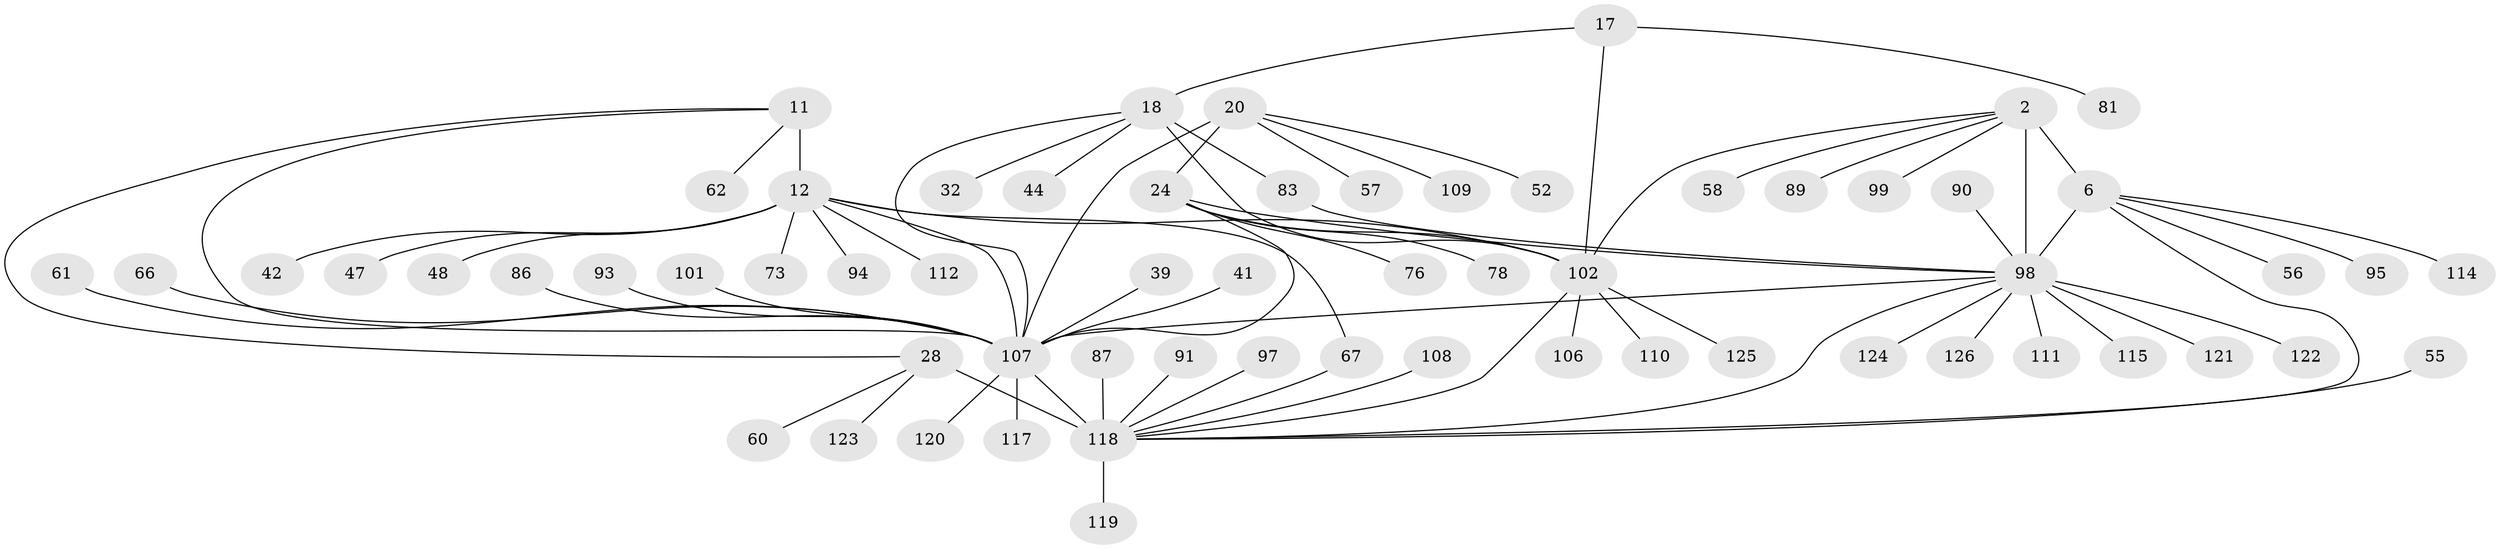 // original degree distribution, {7: 0.06349206349206349, 15: 0.015873015873015872, 12: 0.031746031746031744, 6: 0.047619047619047616, 8: 0.05555555555555555, 11: 0.007936507936507936, 5: 0.007936507936507936, 10: 0.007936507936507936, 1: 0.5714285714285714, 2: 0.12698412698412698, 3: 0.06349206349206349}
// Generated by graph-tools (version 1.1) at 2025/55/03/09/25 04:55:14]
// undirected, 63 vertices, 76 edges
graph export_dot {
graph [start="1"]
  node [color=gray90,style=filled];
  2 [super="+1"];
  6 [super="+5"];
  11 [super="+7"];
  12 [super="+8+9"];
  17 [super="+13"];
  18 [super="+15"];
  20 [super="+19"];
  24 [super="+23"];
  28 [super="+25"];
  32;
  39;
  41;
  42;
  44;
  47;
  48;
  52;
  55;
  56;
  57;
  58 [super="+49"];
  60 [super="+46"];
  61;
  62;
  66;
  67;
  73;
  76 [super="+38+53"];
  78;
  81;
  83;
  86;
  87;
  89;
  90;
  91;
  93;
  94;
  95;
  97;
  98 [super="+69"];
  99;
  101;
  102 [super="+100"];
  106;
  107 [super="+88+10+68+92"];
  108;
  109 [super="+36"];
  110 [super="+43"];
  111 [super="+80"];
  112 [super="+79"];
  114 [super="+104"];
  115 [super="+103"];
  117 [super="+116"];
  118 [super="+65+96+31+45+50"];
  119 [super="+113"];
  120 [super="+85"];
  121 [super="+82"];
  122;
  123;
  124;
  125;
  126;
  2 -- 6 [weight=4];
  2 -- 99;
  2 -- 89;
  2 -- 58;
  2 -- 102;
  2 -- 98 [weight=4];
  6 -- 56;
  6 -- 95;
  6 -- 118;
  6 -- 114;
  6 -- 98 [weight=4];
  11 -- 12 [weight=6];
  11 -- 62;
  11 -- 28;
  11 -- 107 [weight=2];
  12 -- 67;
  12 -- 73;
  12 -- 42;
  12 -- 47;
  12 -- 48;
  12 -- 94;
  12 -- 112;
  12 -- 107 [weight=3];
  12 -- 102;
  17 -- 18 [weight=4];
  17 -- 81;
  17 -- 102 [weight=4];
  18 -- 32;
  18 -- 44;
  18 -- 83;
  18 -- 107;
  18 -- 102 [weight=4];
  20 -- 24 [weight=4];
  20 -- 52;
  20 -- 57;
  20 -- 109;
  20 -- 107 [weight=5];
  24 -- 78;
  24 -- 76;
  24 -- 107 [weight=4];
  24 -- 102;
  24 -- 98;
  28 -- 123;
  28 -- 60;
  28 -- 118 [weight=8];
  39 -- 107;
  41 -- 107;
  55 -- 118;
  61 -- 107;
  66 -- 107;
  67 -- 118;
  83 -- 98;
  86 -- 107;
  87 -- 118;
  90 -- 98;
  91 -- 118;
  93 -- 107;
  97 -- 118;
  98 -- 107 [weight=4];
  98 -- 111;
  98 -- 115;
  98 -- 118;
  98 -- 121;
  98 -- 122;
  98 -- 124;
  98 -- 126;
  101 -- 107;
  102 -- 106;
  102 -- 110;
  102 -- 118;
  102 -- 125;
  107 -- 118 [weight=2];
  107 -- 117;
  107 -- 120;
  108 -- 118;
  118 -- 119;
}
